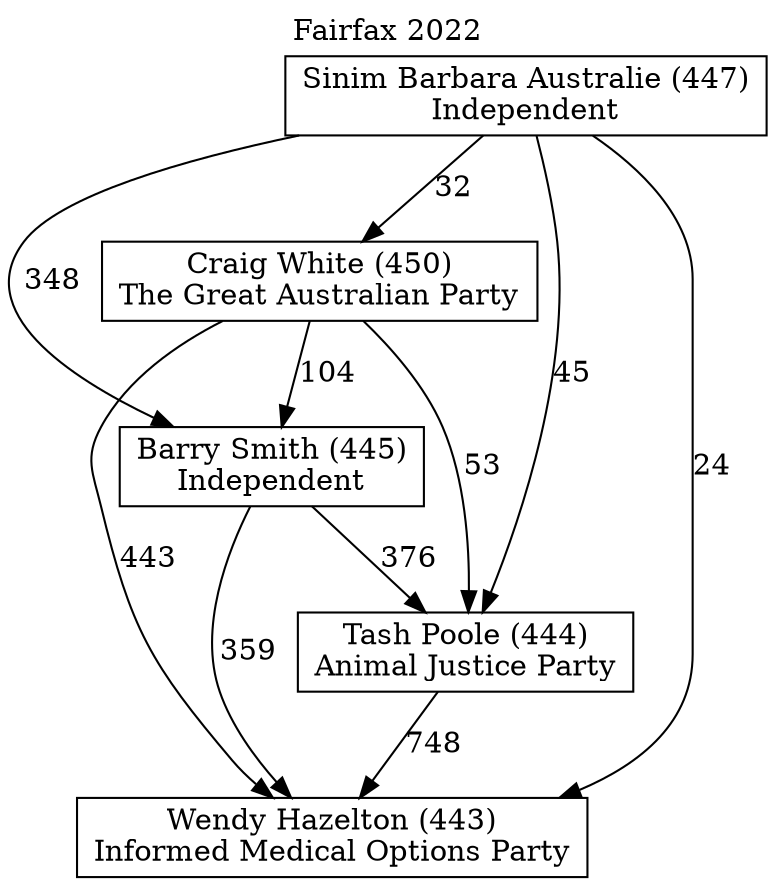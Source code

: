 // House preference flow
digraph "Wendy Hazelton (443)_Fairfax_2022" {
	graph [label="Fairfax 2022" labelloc=t mclimit=10]
	node [shape=box]
	"Wendy Hazelton (443)" [label="Wendy Hazelton (443)
Informed Medical Options Party"]
	"Tash Poole (444)" [label="Tash Poole (444)
Animal Justice Party"]
	"Barry Smith (445)" [label="Barry Smith (445)
Independent"]
	"Craig White (450)" [label="Craig White (450)
The Great Australian Party"]
	"Sinim Barbara Australie (447)" [label="Sinim Barbara Australie (447)
Independent"]
	"Tash Poole (444)" -> "Wendy Hazelton (443)" [label=748]
	"Barry Smith (445)" -> "Tash Poole (444)" [label=376]
	"Craig White (450)" -> "Barry Smith (445)" [label=104]
	"Sinim Barbara Australie (447)" -> "Craig White (450)" [label=32]
	"Barry Smith (445)" -> "Wendy Hazelton (443)" [label=359]
	"Craig White (450)" -> "Wendy Hazelton (443)" [label=443]
	"Sinim Barbara Australie (447)" -> "Wendy Hazelton (443)" [label=24]
	"Sinim Barbara Australie (447)" -> "Barry Smith (445)" [label=348]
	"Craig White (450)" -> "Tash Poole (444)" [label=53]
	"Sinim Barbara Australie (447)" -> "Tash Poole (444)" [label=45]
}
